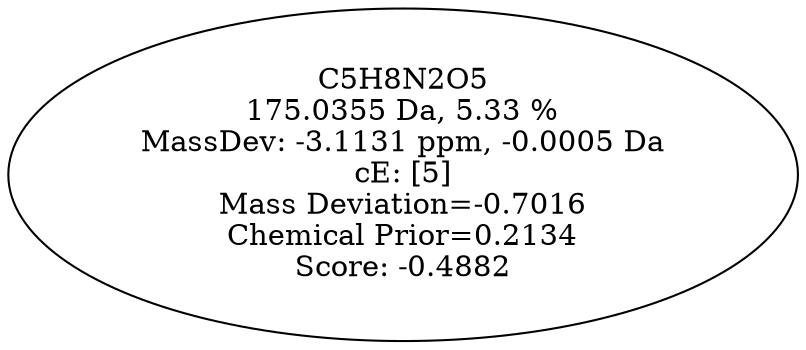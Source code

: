 strict digraph {
v1 [label="C5H8N2O5\n175.0355 Da, 5.33 %\nMassDev: -3.1131 ppm, -0.0005 Da\ncE: [5]\nMass Deviation=-0.7016\nChemical Prior=0.2134\nScore: -0.4882"];
}